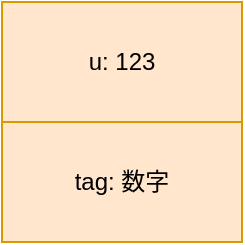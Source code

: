 <mxfile version="13.6.2" type="device" pages="4"><diagram id="1agzah35FS1WtpF_eAVk" name="值对象"><mxGraphModel dx="625" dy="405" grid="1" gridSize="10" guides="1" tooltips="1" connect="1" arrows="1" fold="1" page="1" pageScale="1" pageWidth="827" pageHeight="1169" math="0" shadow="0"><root><mxCell id="0"/><mxCell id="1" parent="0"/><mxCell id="2GPqFYoj-5uEgP6NsC6o-1" value="u: 123" style="rounded=0;whiteSpace=wrap;html=1;fillColor=#ffe6cc;strokeColor=#d79b00;" vertex="1" parent="1"><mxGeometry x="230" y="120" width="120" height="60" as="geometry"/></mxCell><mxCell id="2GPqFYoj-5uEgP6NsC6o-2" value="tag: 数字" style="rounded=0;whiteSpace=wrap;html=1;fillColor=#ffe6cc;strokeColor=#d79b00;" vertex="1" parent="1"><mxGeometry x="230" y="180" width="120" height="60" as="geometry"/></mxCell></root></mxGraphModel></diagram><diagram id="YgQTvGzY4Ja7cTEWvl_l" name="引用对象"><mxGraphModel dx="625" dy="405" grid="1" gridSize="10" guides="1" tooltips="1" connect="1" arrows="1" fold="1" page="1" pageScale="1" pageWidth="827" pageHeight="1169" math="0" shadow="0"><root><mxCell id="f0ptSgghBTBfn11VqKDG-0"/><mxCell id="f0ptSgghBTBfn11VqKDG-1" parent="f0ptSgghBTBfn11VqKDG-0"/><mxCell id="sYrV7-jY0RdkdIOTQ_bX-0" value="ptr" style="rounded=0;whiteSpace=wrap;html=1;fillColor=#ffe6cc;strokeColor=#d79b00;" vertex="1" parent="f0ptSgghBTBfn11VqKDG-1"><mxGeometry x="230" y="120" width="120" height="60" as="geometry"/></mxCell><mxCell id="sYrV7-jY0RdkdIOTQ_bX-1" value="tag: 字符串" style="rounded=0;whiteSpace=wrap;html=1;fillColor=#ffe6cc;strokeColor=#d79b00;" vertex="1" parent="f0ptSgghBTBfn11VqKDG-1"><mxGeometry x="230" y="180" width="120" height="60" as="geometry"/></mxCell><mxCell id="sYrV7-jY0RdkdIOTQ_bX-2" value="&quot;123&quot;" style="rounded=0;whiteSpace=wrap;html=1;fillColor=#f8cecc;strokeColor=#b85450;" vertex="1" parent="f0ptSgghBTBfn11VqKDG-1"><mxGeometry x="450" y="220" width="120" height="110" as="geometry"/></mxCell><mxCell id="sYrV7-jY0RdkdIOTQ_bX-3" value="ref_count" style="rounded=0;whiteSpace=wrap;html=1;fillColor=#dae8fc;strokeColor=#6c8ebf;" vertex="1" parent="f0ptSgghBTBfn11VqKDG-1"><mxGeometry x="450" y="60" width="120" height="50" as="geometry"/></mxCell><mxCell id="sYrV7-jY0RdkdIOTQ_bX-4" value="len" style="rounded=0;whiteSpace=wrap;html=1;fillColor=#f8cecc;strokeColor=#b85450;" vertex="1" parent="f0ptSgghBTBfn11VqKDG-1"><mxGeometry x="450" y="110" width="120" height="50" as="geometry"/></mxCell><mxCell id="sYrV7-jY0RdkdIOTQ_bX-5" value="...省略一些成员..." style="rounded=0;whiteSpace=wrap;html=1;fillColor=#f8cecc;strokeColor=#b85450;" vertex="1" parent="f0ptSgghBTBfn11VqKDG-1"><mxGeometry x="450" y="160" width="120" height="60" as="geometry"/></mxCell><mxCell id="sYrV7-jY0RdkdIOTQ_bX-6" value="" style="curved=1;endArrow=classic;html=1;exitX=1;exitY=0.5;exitDx=0;exitDy=0;entryX=0;entryY=0.5;entryDx=0;entryDy=0;" edge="1" parent="f0ptSgghBTBfn11VqKDG-1" source="sYrV7-jY0RdkdIOTQ_bX-0" target="sYrV7-jY0RdkdIOTQ_bX-3"><mxGeometry width="50" height="50" relative="1" as="geometry"><mxPoint x="360" y="150" as="sourcePoint"/><mxPoint x="410" y="100" as="targetPoint"/><Array as="points"><mxPoint x="410" y="150"/><mxPoint x="380" y="85"/></Array></mxGeometry></mxCell></root></mxGraphModel></diagram><diagram id="G8lxWx47R8c76ZPDjuVC" name="jsvalue_gcobj"><mxGraphModel dx="625" dy="405" grid="1" gridSize="10" guides="1" tooltips="1" connect="1" arrows="1" fold="1" page="1" pageScale="1" pageWidth="827" pageHeight="1169" math="0" shadow="0"><root><mxCell id="7fzCxAhB6OtHZuXqZPMN-0"/><mxCell id="7fzCxAhB6OtHZuXqZPMN-1" parent="7fzCxAhB6OtHZuXqZPMN-0"/><mxCell id="yuBlqpOP-Cs0xc2MFzBu-0" value="ptr" style="rounded=0;whiteSpace=wrap;html=1;fillColor=#ffe6cc;strokeColor=#d79b00;" vertex="1" parent="7fzCxAhB6OtHZuXqZPMN-1"><mxGeometry x="230" y="120" width="120" height="60" as="geometry"/></mxCell><mxCell id="yuBlqpOP-Cs0xc2MFzBu-1" value="tag: 字符串" style="rounded=0;whiteSpace=wrap;html=1;fillColor=#ffe6cc;strokeColor=#d79b00;" vertex="1" parent="7fzCxAhB6OtHZuXqZPMN-1"><mxGeometry x="230" y="180" width="120" height="60" as="geometry"/></mxCell><mxCell id="yuBlqpOP-Cs0xc2MFzBu-2" value="&quot;123&quot;" style="rounded=0;whiteSpace=wrap;html=1;fillColor=#f8cecc;strokeColor=#b85450;" vertex="1" parent="7fzCxAhB6OtHZuXqZPMN-1"><mxGeometry x="450" y="220" width="120" height="110" as="geometry"/></mxCell><mxCell id="yuBlqpOP-Cs0xc2MFzBu-3" value="ref_count" style="rounded=0;whiteSpace=wrap;html=1;fillColor=#dae8fc;strokeColor=#6c8ebf;" vertex="1" parent="7fzCxAhB6OtHZuXqZPMN-1"><mxGeometry x="450" y="60" width="120" height="50" as="geometry"/></mxCell><mxCell id="yuBlqpOP-Cs0xc2MFzBu-4" value="len" style="rounded=0;whiteSpace=wrap;html=1;fillColor=#f8cecc;strokeColor=#b85450;" vertex="1" parent="7fzCxAhB6OtHZuXqZPMN-1"><mxGeometry x="450" y="110" width="120" height="50" as="geometry"/></mxCell><mxCell id="yuBlqpOP-Cs0xc2MFzBu-5" value="...省略一些成员..." style="rounded=0;whiteSpace=wrap;html=1;fillColor=#f8cecc;strokeColor=#b85450;" vertex="1" parent="7fzCxAhB6OtHZuXqZPMN-1"><mxGeometry x="450" y="160" width="120" height="60" as="geometry"/></mxCell><mxCell id="yuBlqpOP-Cs0xc2MFzBu-6" value="" style="curved=1;endArrow=classic;html=1;exitX=1;exitY=0.5;exitDx=0;exitDy=0;entryX=0;entryY=0.5;entryDx=0;entryDy=0;" edge="1" parent="7fzCxAhB6OtHZuXqZPMN-1" source="yuBlqpOP-Cs0xc2MFzBu-0" target="yuBlqpOP-Cs0xc2MFzBu-3"><mxGeometry width="50" height="50" relative="1" as="geometry"><mxPoint x="360" y="150" as="sourcePoint"/><mxPoint x="410" y="100" as="targetPoint"/><Array as="points"><mxPoint x="410" y="150"/><mxPoint x="380" y="85"/></Array></mxGeometry></mxCell></root></mxGraphModel></diagram><diagram id="4q9GNYE5RFEHjpB7N3Mg" name="jsvalue_atom"><mxGraphModel dx="1562" dy="476" grid="1" gridSize="10" guides="1" tooltips="1" connect="1" arrows="1" fold="1" page="1" pageScale="1" pageWidth="827" pageHeight="1169" math="0" shadow="0"><root><mxCell id="gFfMpVX7DCGvS97Auja_-0"/><mxCell id="gFfMpVX7DCGvS97Auja_-1" parent="gFfMpVX7DCGvS97Auja_-0"/><mxCell id="gFfMpVX7DCGvS97Auja_-2" value="atom_array索引4" style="rounded=0;whiteSpace=wrap;html=1;" vertex="1" parent="gFfMpVX7DCGvS97Auja_-1"><mxGeometry x="10" y="100" width="120" height="20" as="geometry"/></mxCell><mxCell id="gFfMpVX7DCGvS97Auja_-3" value="" style="rounded=0;whiteSpace=wrap;html=1;" vertex="1" parent="gFfMpVX7DCGvS97Auja_-1"><mxGeometry x="10" y="120" width="120" height="20" as="geometry"/></mxCell><mxCell id="gFfMpVX7DCGvS97Auja_-4" value="" style="rounded=0;whiteSpace=wrap;html=1;" vertex="1" parent="gFfMpVX7DCGvS97Auja_-1"><mxGeometry x="10" y="140" width="120" height="20" as="geometry"/></mxCell><mxCell id="gFfMpVX7DCGvS97Auja_-5" value="atom_array索引1" style="rounded=0;whiteSpace=wrap;html=1;" vertex="1" parent="gFfMpVX7DCGvS97Auja_-1"><mxGeometry x="10" y="160" width="120" height="20" as="geometry"/></mxCell><mxCell id="gFfMpVX7DCGvS97Auja_-6" value="" style="rounded=0;whiteSpace=wrap;html=1;" vertex="1" parent="gFfMpVX7DCGvS97Auja_-1"><mxGeometry x="10" y="180" width="120" height="20" as="geometry"/></mxCell><mxCell id="gFfMpVX7DCGvS97Auja_-7" value="atom_hash" style="text;html=1;strokeColor=none;fillColor=none;align=center;verticalAlign=middle;whiteSpace=wrap;rounded=0;" vertex="1" parent="gFfMpVX7DCGvS97Auja_-1"><mxGeometry x="-50" y="70" width="80" height="20" as="geometry"/></mxCell><mxCell id="jZ9Y2OBKJUU-0ZRFKRVc-2" value="&quot;xxxxxxx&quot;" style="rounded=0;whiteSpace=wrap;html=1;fillColor=#f8cecc;strokeColor=#b85450;" vertex="1" parent="gFfMpVX7DCGvS97Auja_-1"><mxGeometry x="150" y="460" width="120" height="110" as="geometry"/></mxCell><mxCell id="jZ9Y2OBKJUU-0ZRFKRVc-3" value="ref_count" style="rounded=0;whiteSpace=wrap;html=1;fillColor=#dae8fc;strokeColor=#6c8ebf;" vertex="1" parent="gFfMpVX7DCGvS97Auja_-1"><mxGeometry x="150" y="300" width="120" height="50" as="geometry"/></mxCell><mxCell id="jZ9Y2OBKJUU-0ZRFKRVc-4" value="len" style="rounded=0;whiteSpace=wrap;html=1;fillColor=#f8cecc;strokeColor=#b85450;" vertex="1" parent="gFfMpVX7DCGvS97Auja_-1"><mxGeometry x="150" y="350" width="120" height="50" as="geometry"/></mxCell><mxCell id="jZ9Y2OBKJUU-0ZRFKRVc-5" value="hash_next：索引3" style="rounded=0;whiteSpace=wrap;html=1;fillColor=#f8cecc;strokeColor=#b85450;" vertex="1" parent="gFfMpVX7DCGvS97Auja_-1"><mxGeometry x="150" y="400" width="120" height="60" as="geometry"/></mxCell><mxCell id="jZ9Y2OBKJUU-0ZRFKRVc-7" value="&quot;else&quot;" style="rounded=0;whiteSpace=wrap;html=1;fillColor=#f8cecc;strokeColor=#b85450;" vertex="1" parent="gFfMpVX7DCGvS97Auja_-1"><mxGeometry x="550" y="460" width="120" height="110" as="geometry"/></mxCell><mxCell id="jZ9Y2OBKJUU-0ZRFKRVc-8" value="ref_count" style="rounded=0;whiteSpace=wrap;html=1;fillColor=#dae8fc;strokeColor=#6c8ebf;" vertex="1" parent="gFfMpVX7DCGvS97Auja_-1"><mxGeometry x="550" y="300" width="120" height="50" as="geometry"/></mxCell><mxCell id="jZ9Y2OBKJUU-0ZRFKRVc-9" value="len" style="rounded=0;whiteSpace=wrap;html=1;fillColor=#f8cecc;strokeColor=#b85450;" vertex="1" parent="gFfMpVX7DCGvS97Auja_-1"><mxGeometry x="550" y="350" width="120" height="50" as="geometry"/></mxCell><mxCell id="jZ9Y2OBKJUU-0ZRFKRVc-10" value="hash_next：无" style="rounded=0;whiteSpace=wrap;html=1;fillColor=#f8cecc;strokeColor=#b85450;" vertex="1" parent="gFfMpVX7DCGvS97Auja_-1"><mxGeometry x="550" y="400" width="120" height="60" as="geometry"/></mxCell><mxCell id="jZ9Y2OBKJUU-0ZRFKRVc-11" value="atom_array" style="text;html=1;strokeColor=none;fillColor=none;align=center;verticalAlign=middle;whiteSpace=wrap;rounded=0;" vertex="1" parent="gFfMpVX7DCGvS97Auja_-1"><mxGeometry x="30" y="250" width="90" height="20" as="geometry"/></mxCell><mxCell id="jZ9Y2OBKJUU-0ZRFKRVc-13" value="索引1" style="rounded=0;whiteSpace=wrap;html=1;" vertex="1" parent="gFfMpVX7DCGvS97Auja_-1"><mxGeometry x="150" y="250" width="120" height="30" as="geometry"/></mxCell><mxCell id="jZ9Y2OBKJUU-0ZRFKRVc-14" value="" style="endArrow=classic;html=1;entryX=0.5;entryY=0;entryDx=0;entryDy=0;exitX=0.5;exitY=1;exitDx=0;exitDy=0;" edge="1" parent="gFfMpVX7DCGvS97Auja_-1" source="jZ9Y2OBKJUU-0ZRFKRVc-13" target="jZ9Y2OBKJUU-0ZRFKRVc-3"><mxGeometry width="50" height="50" relative="1" as="geometry"><mxPoint x="190" y="310" as="sourcePoint"/><mxPoint x="240" y="260" as="targetPoint"/></mxGeometry></mxCell><mxCell id="jZ9Y2OBKJUU-0ZRFKRVc-15" value="索引2" style="rounded=0;whiteSpace=wrap;html=1;" vertex="1" parent="gFfMpVX7DCGvS97Auja_-1"><mxGeometry x="270" y="250" width="120" height="30" as="geometry"/></mxCell><mxCell id="jZ9Y2OBKJUU-0ZRFKRVc-16" value="索引3" style="rounded=0;whiteSpace=wrap;html=1;" vertex="1" parent="gFfMpVX7DCGvS97Auja_-1"><mxGeometry x="390" y="250" width="120" height="30" as="geometry"/></mxCell><mxCell id="jZ9Y2OBKJUU-0ZRFKRVc-17" value="索引4" style="rounded=0;whiteSpace=wrap;html=1;" vertex="1" parent="gFfMpVX7DCGvS97Auja_-1"><mxGeometry x="510" y="250" width="120" height="30" as="geometry"/></mxCell><mxCell id="jZ9Y2OBKJUU-0ZRFKRVc-18" value="" style="endArrow=classic;html=1;exitX=0.5;exitY=1;exitDx=0;exitDy=0;entryX=0.5;entryY=0;entryDx=0;entryDy=0;" edge="1" parent="gFfMpVX7DCGvS97Auja_-1" source="jZ9Y2OBKJUU-0ZRFKRVc-17" target="jZ9Y2OBKJUU-0ZRFKRVc-8"><mxGeometry width="50" height="50" relative="1" as="geometry"><mxPoint x="600" y="280" as="sourcePoint"/><mxPoint x="740" y="340" as="targetPoint"/></mxGeometry></mxCell><mxCell id="jZ9Y2OBKJUU-0ZRFKRVc-19" value="&quot;yyyyy&quot;" style="rounded=0;whiteSpace=wrap;html=1;fillColor=#f8cecc;strokeColor=#b85450;" vertex="1" parent="gFfMpVX7DCGvS97Auja_-1"><mxGeometry x="414" y="460" width="120" height="110" as="geometry"/></mxCell><mxCell id="jZ9Y2OBKJUU-0ZRFKRVc-20" value="ref_count" style="rounded=0;whiteSpace=wrap;html=1;fillColor=#dae8fc;strokeColor=#6c8ebf;" vertex="1" parent="gFfMpVX7DCGvS97Auja_-1"><mxGeometry x="414" y="300" width="120" height="50" as="geometry"/></mxCell><mxCell id="jZ9Y2OBKJUU-0ZRFKRVc-21" value="len" style="rounded=0;whiteSpace=wrap;html=1;fillColor=#f8cecc;strokeColor=#b85450;" vertex="1" parent="gFfMpVX7DCGvS97Auja_-1"><mxGeometry x="414" y="350" width="120" height="50" as="geometry"/></mxCell><mxCell id="jZ9Y2OBKJUU-0ZRFKRVc-22" value="hash_next：无" style="rounded=0;whiteSpace=wrap;html=1;fillColor=#f8cecc;strokeColor=#b85450;" vertex="1" parent="gFfMpVX7DCGvS97Auja_-1"><mxGeometry x="414" y="400" width="120" height="60" as="geometry"/></mxCell><mxCell id="jZ9Y2OBKJUU-0ZRFKRVc-24" value="" style="endArrow=classic;html=1;exitX=0.5;exitY=1;exitDx=0;exitDy=0;entryX=0.5;entryY=0;entryDx=0;entryDy=0;" edge="1" parent="gFfMpVX7DCGvS97Auja_-1" source="jZ9Y2OBKJUU-0ZRFKRVc-16" target="jZ9Y2OBKJUU-0ZRFKRVc-20"><mxGeometry width="50" height="50" relative="1" as="geometry"><mxPoint x="340" y="290" as="sourcePoint"/><mxPoint x="350" y="310" as="targetPoint"/></mxGeometry></mxCell><mxCell id="jZ9Y2OBKJUU-0ZRFKRVc-26" value="" style="curved=1;endArrow=classic;html=1;exitX=1;exitY=0.25;exitDx=0;exitDy=0;dashed=1;strokeColor=#66FF66;" edge="1" parent="gFfMpVX7DCGvS97Auja_-1" source="gFfMpVX7DCGvS97Auja_-5" target="jZ9Y2OBKJUU-0ZRFKRVc-13"><mxGeometry width="50" height="50" relative="1" as="geometry"><mxPoint x="330" y="160" as="sourcePoint"/><mxPoint x="380" y="110" as="targetPoint"/><Array as="points"><mxPoint x="160" y="180"/><mxPoint x="200" y="210"/></Array></mxGeometry></mxCell><mxCell id="jZ9Y2OBKJUU-0ZRFKRVc-27" value="" style="curved=1;endArrow=classic;html=1;dashed=1;strokeColor=#66FF66;exitX=1;exitY=0.5;exitDx=0;exitDy=0;entryX=0.5;entryY=0;entryDx=0;entryDy=0;" edge="1" parent="gFfMpVX7DCGvS97Auja_-1" source="gFfMpVX7DCGvS97Auja_-2" target="jZ9Y2OBKJUU-0ZRFKRVc-17"><mxGeometry width="50" height="50" relative="1" as="geometry"><mxPoint x="140" y="130" as="sourcePoint"/><mxPoint x="217.273" y="260" as="targetPoint"/><Array as="points"><mxPoint x="220" y="100"/><mxPoint x="360" y="140"/></Array></mxGeometry></mxCell><mxCell id="jZ9Y2OBKJUU-0ZRFKRVc-28" value="" style="curved=1;endArrow=classic;html=1;dashed=1;strokeColor=#66FF66;exitX=1;exitY=0.5;exitDx=0;exitDy=0;entryX=0.333;entryY=1;entryDx=0;entryDy=0;entryPerimeter=0;" edge="1" parent="gFfMpVX7DCGvS97Auja_-1" source="jZ9Y2OBKJUU-0ZRFKRVc-5" target="jZ9Y2OBKJUU-0ZRFKRVc-16"><mxGeometry width="50" height="50" relative="1" as="geometry"><mxPoint x="40" y="550" as="sourcePoint"/><mxPoint x="100" y="531.778" as="targetPoint"/><Array as="points"><mxPoint x="360" y="330"/></Array></mxGeometry></mxCell></root></mxGraphModel></diagram></mxfile>